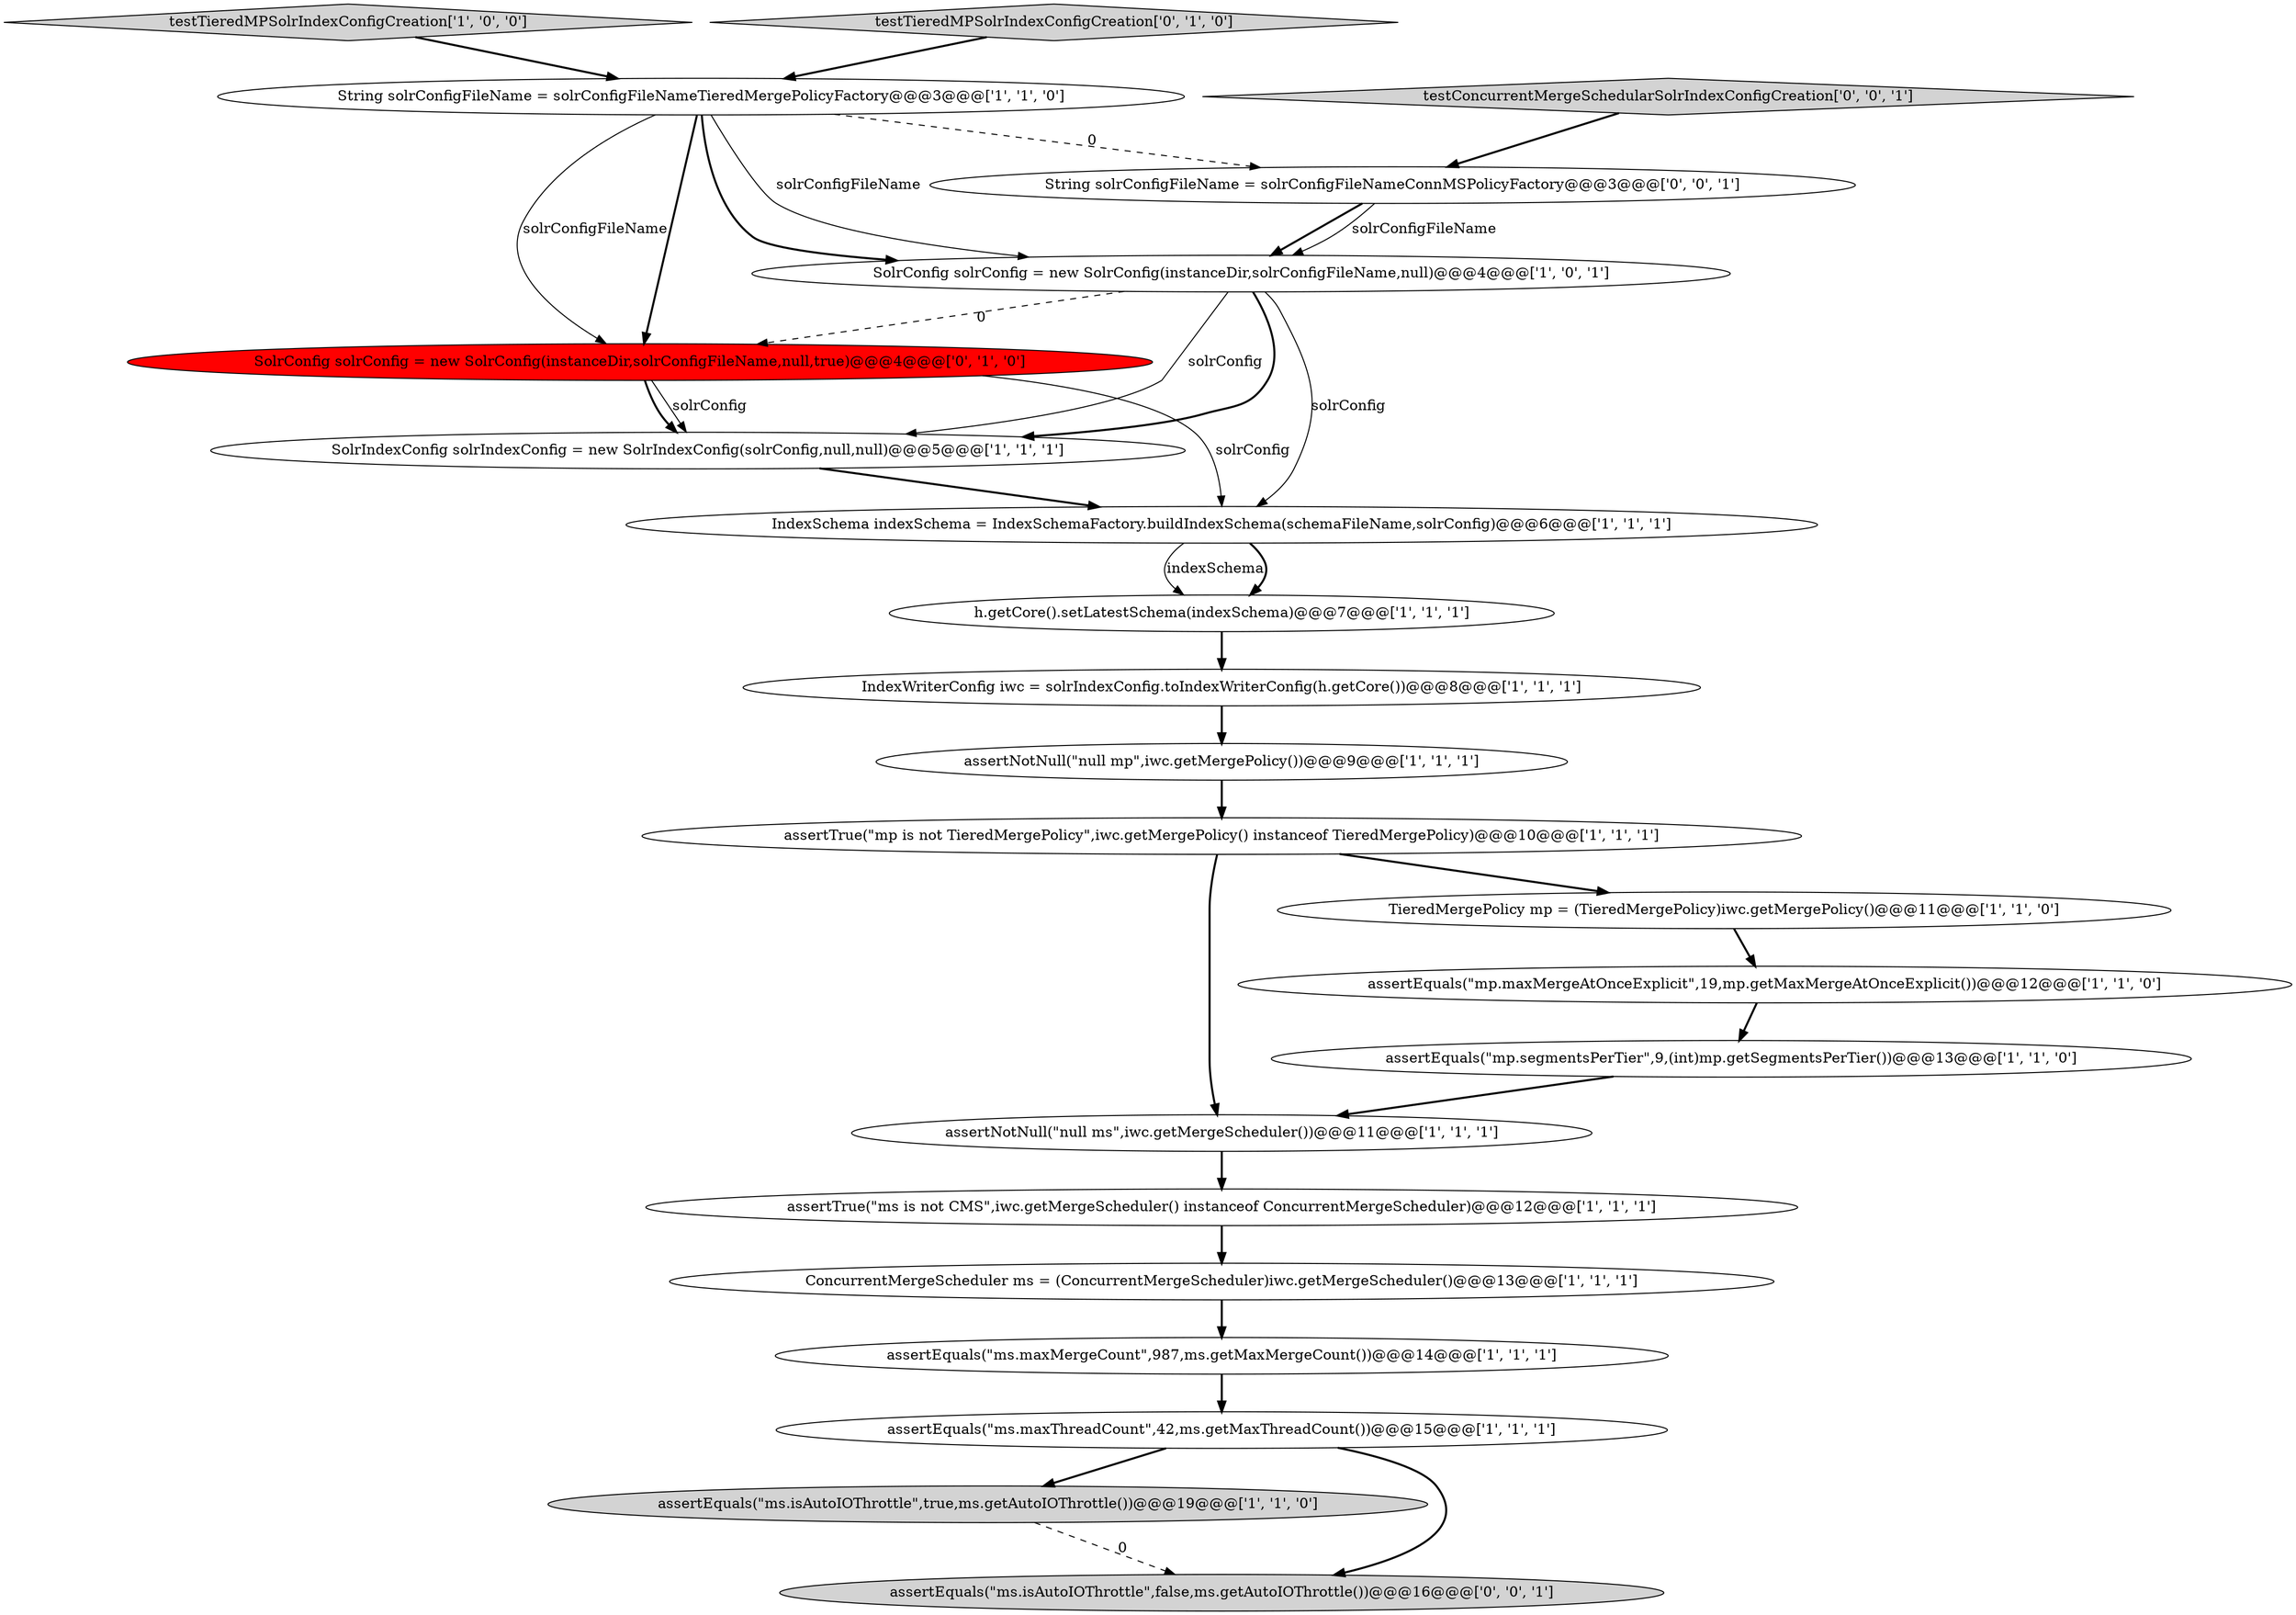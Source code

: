 digraph {
9 [style = filled, label = "assertNotNull(\"null mp\",iwc.getMergePolicy())@@@9@@@['1', '1', '1']", fillcolor = white, shape = ellipse image = "AAA0AAABBB1BBB"];
4 [style = filled, label = "assertEquals(\"mp.segmentsPerTier\",9,(int)mp.getSegmentsPerTier())@@@13@@@['1', '1', '0']", fillcolor = white, shape = ellipse image = "AAA0AAABBB1BBB"];
15 [style = filled, label = "h.getCore().setLatestSchema(indexSchema)@@@7@@@['1', '1', '1']", fillcolor = white, shape = ellipse image = "AAA0AAABBB1BBB"];
10 [style = filled, label = "assertEquals(\"ms.maxThreadCount\",42,ms.getMaxThreadCount())@@@15@@@['1', '1', '1']", fillcolor = white, shape = ellipse image = "AAA0AAABBB1BBB"];
3 [style = filled, label = "assertNotNull(\"null ms\",iwc.getMergeScheduler())@@@11@@@['1', '1', '1']", fillcolor = white, shape = ellipse image = "AAA0AAABBB1BBB"];
20 [style = filled, label = "String solrConfigFileName = solrConfigFileNameConnMSPolicyFactory@@@3@@@['0', '0', '1']", fillcolor = white, shape = ellipse image = "AAA0AAABBB3BBB"];
8 [style = filled, label = "assertEquals(\"ms.isAutoIOThrottle\",true,ms.getAutoIOThrottle())@@@19@@@['1', '1', '0']", fillcolor = lightgray, shape = ellipse image = "AAA0AAABBB1BBB"];
6 [style = filled, label = "assertEquals(\"mp.maxMergeAtOnceExplicit\",19,mp.getMaxMergeAtOnceExplicit())@@@12@@@['1', '1', '0']", fillcolor = white, shape = ellipse image = "AAA0AAABBB1BBB"];
13 [style = filled, label = "IndexSchema indexSchema = IndexSchemaFactory.buildIndexSchema(schemaFileName,solrConfig)@@@6@@@['1', '1', '1']", fillcolor = white, shape = ellipse image = "AAA0AAABBB1BBB"];
22 [style = filled, label = "testConcurrentMergeSchedularSolrIndexConfigCreation['0', '0', '1']", fillcolor = lightgray, shape = diamond image = "AAA0AAABBB3BBB"];
5 [style = filled, label = "SolrIndexConfig solrIndexConfig = new SolrIndexConfig(solrConfig,null,null)@@@5@@@['1', '1', '1']", fillcolor = white, shape = ellipse image = "AAA0AAABBB1BBB"];
21 [style = filled, label = "assertEquals(\"ms.isAutoIOThrottle\",false,ms.getAutoIOThrottle())@@@16@@@['0', '0', '1']", fillcolor = lightgray, shape = ellipse image = "AAA0AAABBB3BBB"];
0 [style = filled, label = "ConcurrentMergeScheduler ms = (ConcurrentMergeScheduler)iwc.getMergeScheduler()@@@13@@@['1', '1', '1']", fillcolor = white, shape = ellipse image = "AAA0AAABBB1BBB"];
12 [style = filled, label = "String solrConfigFileName = solrConfigFileNameTieredMergePolicyFactory@@@3@@@['1', '1', '0']", fillcolor = white, shape = ellipse image = "AAA0AAABBB1BBB"];
11 [style = filled, label = "TieredMergePolicy mp = (TieredMergePolicy)iwc.getMergePolicy()@@@11@@@['1', '1', '0']", fillcolor = white, shape = ellipse image = "AAA0AAABBB1BBB"];
7 [style = filled, label = "testTieredMPSolrIndexConfigCreation['1', '0', '0']", fillcolor = lightgray, shape = diamond image = "AAA0AAABBB1BBB"];
14 [style = filled, label = "assertTrue(\"mp is not TieredMergePolicy\",iwc.getMergePolicy() instanceof TieredMergePolicy)@@@10@@@['1', '1', '1']", fillcolor = white, shape = ellipse image = "AAA0AAABBB1BBB"];
2 [style = filled, label = "assertTrue(\"ms is not CMS\",iwc.getMergeScheduler() instanceof ConcurrentMergeScheduler)@@@12@@@['1', '1', '1']", fillcolor = white, shape = ellipse image = "AAA0AAABBB1BBB"];
17 [style = filled, label = "assertEquals(\"ms.maxMergeCount\",987,ms.getMaxMergeCount())@@@14@@@['1', '1', '1']", fillcolor = white, shape = ellipse image = "AAA0AAABBB1BBB"];
19 [style = filled, label = "SolrConfig solrConfig = new SolrConfig(instanceDir,solrConfigFileName,null,true)@@@4@@@['0', '1', '0']", fillcolor = red, shape = ellipse image = "AAA1AAABBB2BBB"];
1 [style = filled, label = "SolrConfig solrConfig = new SolrConfig(instanceDir,solrConfigFileName,null)@@@4@@@['1', '0', '1']", fillcolor = white, shape = ellipse image = "AAA0AAABBB1BBB"];
18 [style = filled, label = "testTieredMPSolrIndexConfigCreation['0', '1', '0']", fillcolor = lightgray, shape = diamond image = "AAA0AAABBB2BBB"];
16 [style = filled, label = "IndexWriterConfig iwc = solrIndexConfig.toIndexWriterConfig(h.getCore())@@@8@@@['1', '1', '1']", fillcolor = white, shape = ellipse image = "AAA0AAABBB1BBB"];
1->5 [style = bold, label=""];
17->10 [style = bold, label=""];
14->3 [style = bold, label=""];
4->3 [style = bold, label=""];
12->20 [style = dashed, label="0"];
19->13 [style = solid, label="solrConfig"];
13->15 [style = solid, label="indexSchema"];
7->12 [style = bold, label=""];
0->17 [style = bold, label=""];
11->6 [style = bold, label=""];
1->19 [style = dashed, label="0"];
18->12 [style = bold, label=""];
1->5 [style = solid, label="solrConfig"];
10->21 [style = bold, label=""];
20->1 [style = bold, label=""];
1->13 [style = solid, label="solrConfig"];
8->21 [style = dashed, label="0"];
15->16 [style = bold, label=""];
12->1 [style = bold, label=""];
19->5 [style = bold, label=""];
6->4 [style = bold, label=""];
2->0 [style = bold, label=""];
19->5 [style = solid, label="solrConfig"];
20->1 [style = solid, label="solrConfigFileName"];
3->2 [style = bold, label=""];
10->8 [style = bold, label=""];
22->20 [style = bold, label=""];
5->13 [style = bold, label=""];
12->1 [style = solid, label="solrConfigFileName"];
12->19 [style = solid, label="solrConfigFileName"];
9->14 [style = bold, label=""];
13->15 [style = bold, label=""];
12->19 [style = bold, label=""];
14->11 [style = bold, label=""];
16->9 [style = bold, label=""];
}

